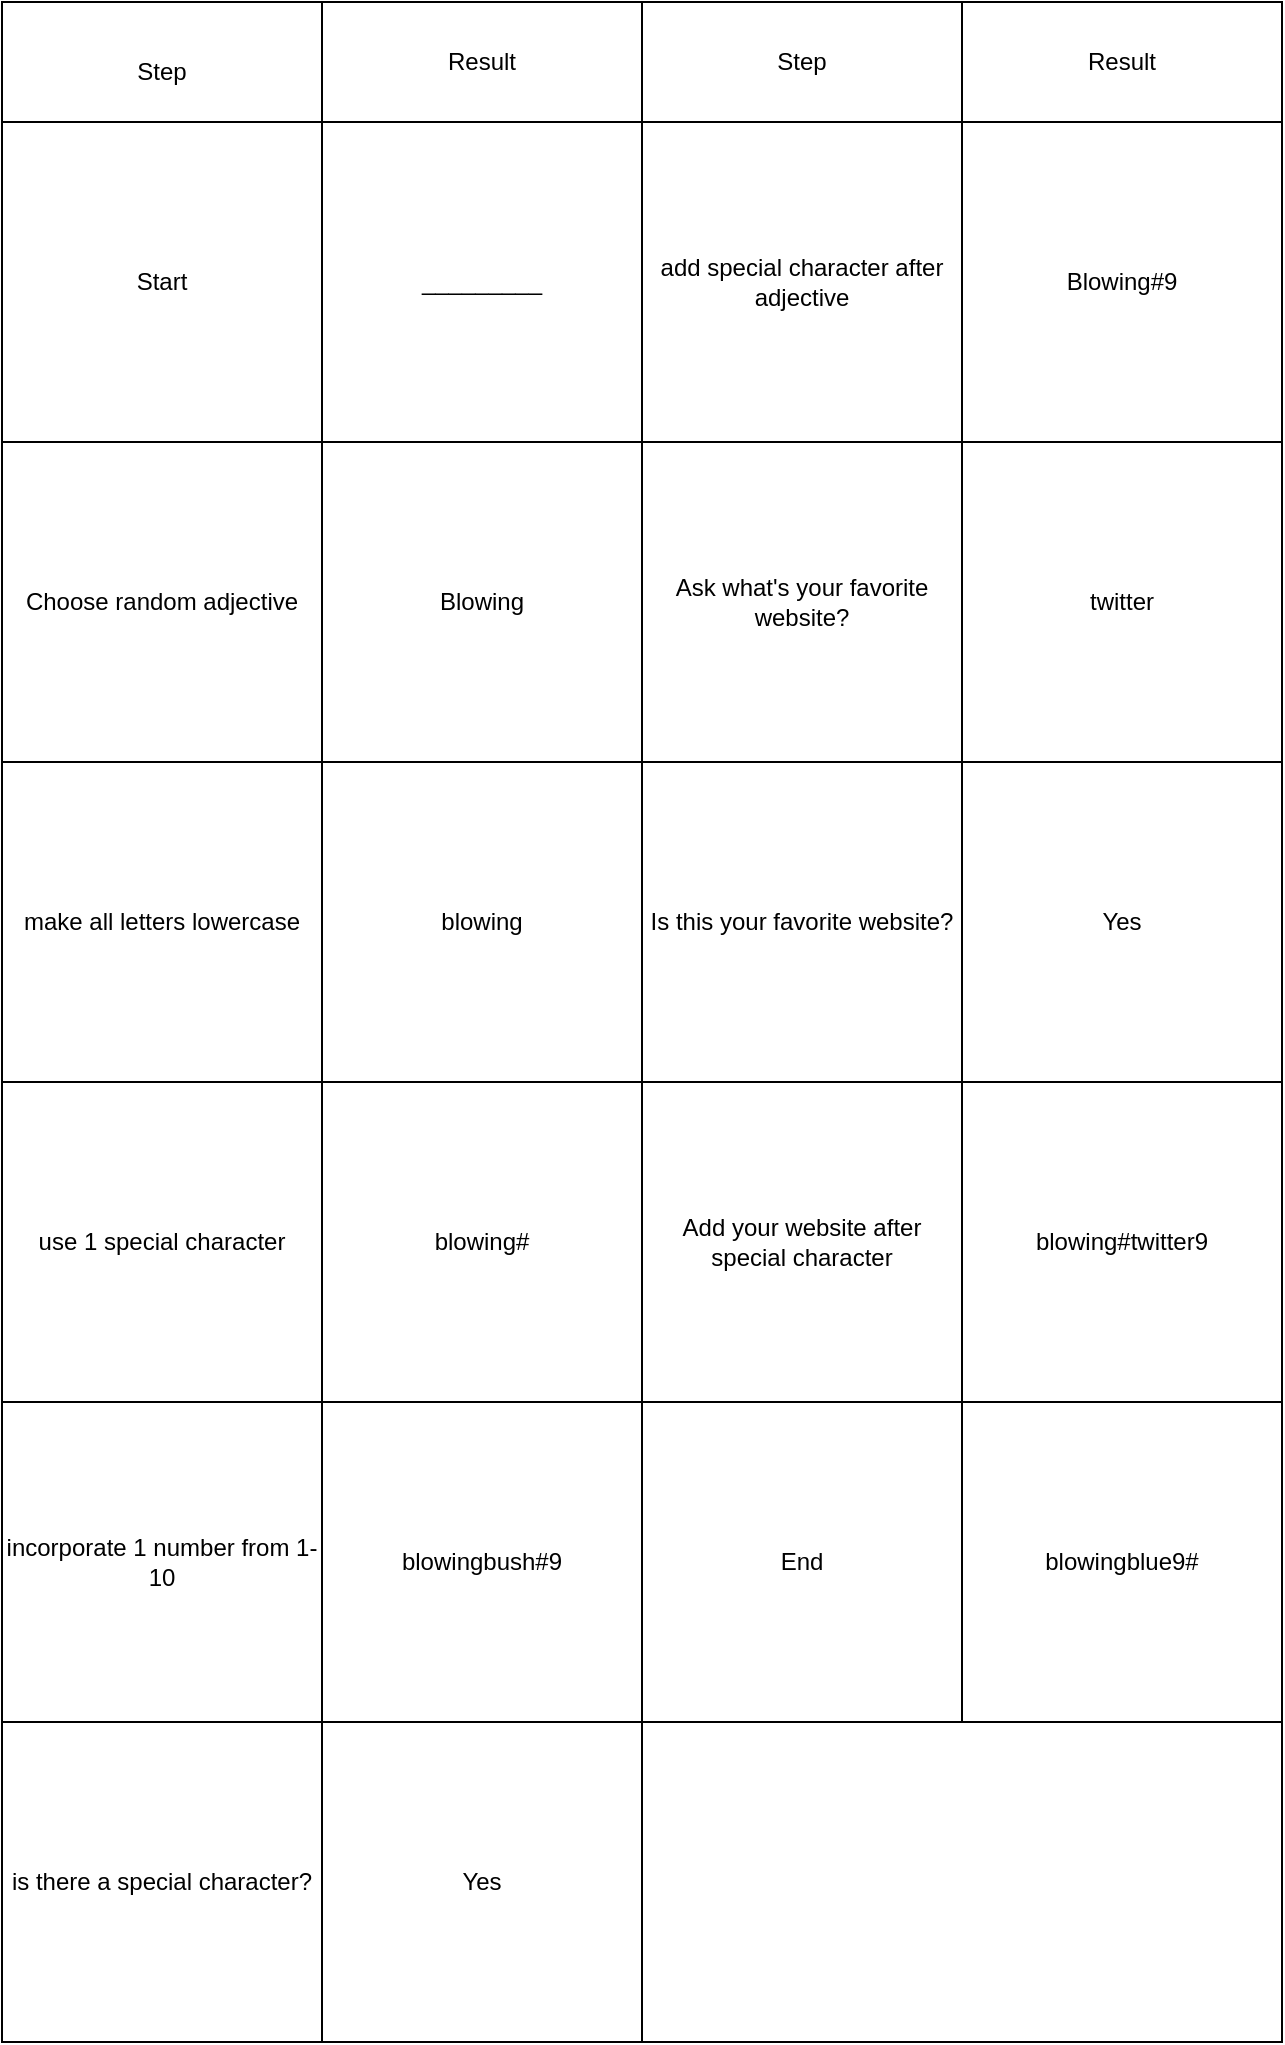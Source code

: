 <mxfile version="22.0.4" type="github">
  <diagram id="C5RBs43oDa-KdzZeNtuy" name="Page-1">
    <mxGraphModel dx="2049" dy="2252" grid="1" gridSize="10" guides="1" tooltips="1" connect="1" arrows="1" fold="1" page="1" pageScale="1" pageWidth="827" pageHeight="1169" math="0" shadow="0">
      <root>
        <mxCell id="WIyWlLk6GJQsqaUBKTNV-0" />
        <mxCell id="WIyWlLk6GJQsqaUBKTNV-1" parent="WIyWlLk6GJQsqaUBKTNV-0" />
        <mxCell id="dKsyPkoqbk5MUY7n4Gfu-7" value="" style="rounded=0;whiteSpace=wrap;html=1;" parent="WIyWlLk6GJQsqaUBKTNV-1" vertex="1">
          <mxGeometry y="-240" width="640" height="960" as="geometry" />
        </mxCell>
        <mxCell id="dKsyPkoqbk5MUY7n4Gfu-8" value="Start" style="whiteSpace=wrap;html=1;aspect=fixed;" parent="WIyWlLk6GJQsqaUBKTNV-1" vertex="1">
          <mxGeometry y="-240" width="160" height="160" as="geometry" />
        </mxCell>
        <mxCell id="dKsyPkoqbk5MUY7n4Gfu-9" value="Choose random adjective" style="whiteSpace=wrap;html=1;aspect=fixed;" parent="WIyWlLk6GJQsqaUBKTNV-1" vertex="1">
          <mxGeometry y="-80" width="160" height="160" as="geometry" />
        </mxCell>
        <mxCell id="dKsyPkoqbk5MUY7n4Gfu-10" value="_________" style="whiteSpace=wrap;html=1;aspect=fixed;" parent="WIyWlLk6GJQsqaUBKTNV-1" vertex="1">
          <mxGeometry x="160" y="-240" width="160" height="160" as="geometry" />
        </mxCell>
        <mxCell id="dKsyPkoqbk5MUY7n4Gfu-13" value="Blowing" style="whiteSpace=wrap;html=1;aspect=fixed;" parent="WIyWlLk6GJQsqaUBKTNV-1" vertex="1">
          <mxGeometry x="160" y="-80" width="160" height="160" as="geometry" />
        </mxCell>
        <mxCell id="dKsyPkoqbk5MUY7n4Gfu-14" value="is there a special character?" style="whiteSpace=wrap;html=1;aspect=fixed;" parent="WIyWlLk6GJQsqaUBKTNV-1" vertex="1">
          <mxGeometry y="560" width="160" height="160" as="geometry" />
        </mxCell>
        <mxCell id="dKsyPkoqbk5MUY7n4Gfu-15" value="Yes" style="whiteSpace=wrap;html=1;aspect=fixed;" parent="WIyWlLk6GJQsqaUBKTNV-1" vertex="1">
          <mxGeometry x="160" y="560" width="160" height="160" as="geometry" />
        </mxCell>
        <mxCell id="dKsyPkoqbk5MUY7n4Gfu-16" value="" style="whiteSpace=wrap;html=1;aspect=fixed;" parent="WIyWlLk6GJQsqaUBKTNV-1" vertex="1">
          <mxGeometry y="80" width="160" height="160" as="geometry" />
        </mxCell>
        <mxCell id="dKsyPkoqbk5MUY7n4Gfu-17" value="" style="whiteSpace=wrap;html=1;aspect=fixed;" parent="WIyWlLk6GJQsqaUBKTNV-1" vertex="1">
          <mxGeometry x="160" y="80" width="160" height="160" as="geometry" />
        </mxCell>
        <mxCell id="dKsyPkoqbk5MUY7n4Gfu-18" value="add special character after adjective" style="whiteSpace=wrap;html=1;aspect=fixed;" parent="WIyWlLk6GJQsqaUBKTNV-1" vertex="1">
          <mxGeometry x="320" y="-240" width="160" height="160" as="geometry" />
        </mxCell>
        <mxCell id="dKsyPkoqbk5MUY7n4Gfu-19" value="blowing#bush9" style="whiteSpace=wrap;html=1;aspect=fixed;" parent="WIyWlLk6GJQsqaUBKTNV-1" vertex="1">
          <mxGeometry x="480" y="-240" width="160" height="160" as="geometry" />
        </mxCell>
        <mxCell id="dKsyPkoqbk5MUY7n4Gfu-20" value="Ask what&#39;s your favorite website?" style="whiteSpace=wrap;html=1;aspect=fixed;" parent="WIyWlLk6GJQsqaUBKTNV-1" vertex="1">
          <mxGeometry x="320" y="-80" width="160" height="160" as="geometry" />
        </mxCell>
        <mxCell id="dKsyPkoqbk5MUY7n4Gfu-21" value="" style="whiteSpace=wrap;html=1;aspect=fixed;" parent="WIyWlLk6GJQsqaUBKTNV-1" vertex="1">
          <mxGeometry x="160" y="240" width="160" height="160" as="geometry" />
        </mxCell>
        <mxCell id="dKsyPkoqbk5MUY7n4Gfu-22" value="" style="whiteSpace=wrap;html=1;aspect=fixed;" parent="WIyWlLk6GJQsqaUBKTNV-1" vertex="1">
          <mxGeometry y="240" width="160" height="160" as="geometry" />
        </mxCell>
        <mxCell id="dKsyPkoqbk5MUY7n4Gfu-23" value="twitter" style="whiteSpace=wrap;html=1;aspect=fixed;" parent="WIyWlLk6GJQsqaUBKTNV-1" vertex="1">
          <mxGeometry x="480" y="-80" width="160" height="160" as="geometry" />
        </mxCell>
        <mxCell id="dKsyPkoqbk5MUY7n4Gfu-24" value="make all letters lowercase" style="whiteSpace=wrap;html=1;aspect=fixed;" parent="WIyWlLk6GJQsqaUBKTNV-1" vertex="1">
          <mxGeometry y="80" width="160" height="160" as="geometry" />
        </mxCell>
        <mxCell id="dKsyPkoqbk5MUY7n4Gfu-25" value="blowing" style="whiteSpace=wrap;html=1;aspect=fixed;" parent="WIyWlLk6GJQsqaUBKTNV-1" vertex="1">
          <mxGeometry x="160" y="80" width="160" height="160" as="geometry" />
        </mxCell>
        <mxCell id="dKsyPkoqbk5MUY7n4Gfu-26" value="Add your website after special character" style="whiteSpace=wrap;html=1;aspect=fixed;" parent="WIyWlLk6GJQsqaUBKTNV-1" vertex="1">
          <mxGeometry x="320" y="240" width="160" height="160" as="geometry" />
        </mxCell>
        <mxCell id="dKsyPkoqbk5MUY7n4Gfu-27" value="blowing#twitter9" style="whiteSpace=wrap;html=1;aspect=fixed;" parent="WIyWlLk6GJQsqaUBKTNV-1" vertex="1">
          <mxGeometry x="480" y="240" width="160" height="160" as="geometry" />
        </mxCell>
        <mxCell id="dKsyPkoqbk5MUY7n4Gfu-28" value="use 1 special character" style="whiteSpace=wrap;html=1;aspect=fixed;" parent="WIyWlLk6GJQsqaUBKTNV-1" vertex="1">
          <mxGeometry y="240" width="160" height="160" as="geometry" />
        </mxCell>
        <mxCell id="dKsyPkoqbk5MUY7n4Gfu-29" value="blowing#" style="whiteSpace=wrap;html=1;aspect=fixed;" parent="WIyWlLk6GJQsqaUBKTNV-1" vertex="1">
          <mxGeometry x="160" y="240" width="160" height="160" as="geometry" />
        </mxCell>
        <mxCell id="dKsyPkoqbk5MUY7n4Gfu-30" value="End" style="whiteSpace=wrap;html=1;aspect=fixed;" parent="WIyWlLk6GJQsqaUBKTNV-1" vertex="1">
          <mxGeometry x="320" y="400" width="160" height="160" as="geometry" />
        </mxCell>
        <mxCell id="dKsyPkoqbk5MUY7n4Gfu-31" value="blowingblue9#" style="whiteSpace=wrap;html=1;aspect=fixed;" parent="WIyWlLk6GJQsqaUBKTNV-1" vertex="1">
          <mxGeometry x="480" y="400" width="160" height="160" as="geometry" />
        </mxCell>
        <mxCell id="dKsyPkoqbk5MUY7n4Gfu-32" value="" style="rounded=0;whiteSpace=wrap;html=1;" parent="WIyWlLk6GJQsqaUBKTNV-1" vertex="1">
          <mxGeometry y="-300" width="640" height="60" as="geometry" />
        </mxCell>
        <mxCell id="dKsyPkoqbk5MUY7n4Gfu-33" value="" style="endArrow=none;html=1;rounded=0;entryX=0.25;entryY=0;entryDx=0;entryDy=0;exitX=0;exitY=0;exitDx=0;exitDy=0;" parent="WIyWlLk6GJQsqaUBKTNV-1" source="dKsyPkoqbk5MUY7n4Gfu-10" target="dKsyPkoqbk5MUY7n4Gfu-32" edge="1">
          <mxGeometry width="50" height="50" relative="1" as="geometry">
            <mxPoint x="390" y="-100" as="sourcePoint" />
            <mxPoint x="440" y="-150" as="targetPoint" />
          </mxGeometry>
        </mxCell>
        <mxCell id="dKsyPkoqbk5MUY7n4Gfu-34" value="" style="endArrow=none;html=1;rounded=0;entryX=0.5;entryY=0;entryDx=0;entryDy=0;" parent="WIyWlLk6GJQsqaUBKTNV-1" target="dKsyPkoqbk5MUY7n4Gfu-32" edge="1">
          <mxGeometry width="50" height="50" relative="1" as="geometry">
            <mxPoint x="320" y="-240" as="sourcePoint" />
            <mxPoint x="440" y="-150" as="targetPoint" />
          </mxGeometry>
        </mxCell>
        <mxCell id="dKsyPkoqbk5MUY7n4Gfu-35" value="" style="endArrow=none;html=1;rounded=0;entryX=0.75;entryY=0;entryDx=0;entryDy=0;exitX=1;exitY=0;exitDx=0;exitDy=0;" parent="WIyWlLk6GJQsqaUBKTNV-1" target="dKsyPkoqbk5MUY7n4Gfu-32" edge="1">
          <mxGeometry width="50" height="50" relative="1" as="geometry">
            <mxPoint x="480" y="-240" as="sourcePoint" />
            <mxPoint x="440" y="-150" as="targetPoint" />
          </mxGeometry>
        </mxCell>
        <mxCell id="dKsyPkoqbk5MUY7n4Gfu-36" value="Step" style="text;html=1;strokeColor=none;fillColor=none;align=center;verticalAlign=middle;whiteSpace=wrap;rounded=0;" parent="WIyWlLk6GJQsqaUBKTNV-1" vertex="1">
          <mxGeometry x="50" y="-280" width="60" height="30" as="geometry" />
        </mxCell>
        <mxCell id="dKsyPkoqbk5MUY7n4Gfu-37" value="Result" style="text;html=1;strokeColor=none;fillColor=none;align=center;verticalAlign=middle;whiteSpace=wrap;rounded=0;" parent="WIyWlLk6GJQsqaUBKTNV-1" vertex="1">
          <mxGeometry x="210" y="-285" width="60" height="30" as="geometry" />
        </mxCell>
        <mxCell id="dKsyPkoqbk5MUY7n4Gfu-38" value="Step" style="text;html=1;strokeColor=none;fillColor=none;align=center;verticalAlign=middle;whiteSpace=wrap;rounded=0;" parent="WIyWlLk6GJQsqaUBKTNV-1" vertex="1">
          <mxGeometry x="370" y="-285" width="60" height="30" as="geometry" />
        </mxCell>
        <mxCell id="dKsyPkoqbk5MUY7n4Gfu-39" value="Result" style="text;html=1;strokeColor=none;fillColor=none;align=center;verticalAlign=middle;whiteSpace=wrap;rounded=0;" parent="WIyWlLk6GJQsqaUBKTNV-1" vertex="1">
          <mxGeometry x="530" y="-285" width="60" height="30" as="geometry" />
        </mxCell>
        <mxCell id="vx8kg3kj5vwW9PBZ5JVK-1" value="incorporate 1 number from 1-10" style="whiteSpace=wrap;html=1;aspect=fixed;" vertex="1" parent="WIyWlLk6GJQsqaUBKTNV-1">
          <mxGeometry y="400" width="160" height="160" as="geometry" />
        </mxCell>
        <mxCell id="vx8kg3kj5vwW9PBZ5JVK-2" value="blowingbush#9" style="whiteSpace=wrap;html=1;aspect=fixed;" vertex="1" parent="WIyWlLk6GJQsqaUBKTNV-1">
          <mxGeometry x="160" y="400" width="160" height="160" as="geometry" />
        </mxCell>
        <mxCell id="vx8kg3kj5vwW9PBZ5JVK-3" value="Blowing#9" style="whiteSpace=wrap;html=1;aspect=fixed;" vertex="1" parent="WIyWlLk6GJQsqaUBKTNV-1">
          <mxGeometry x="480" y="-240" width="160" height="160" as="geometry" />
        </mxCell>
        <mxCell id="vx8kg3kj5vwW9PBZ5JVK-4" value="Is this your favorite website?" style="whiteSpace=wrap;html=1;aspect=fixed;" vertex="1" parent="WIyWlLk6GJQsqaUBKTNV-1">
          <mxGeometry x="320" y="80" width="160" height="160" as="geometry" />
        </mxCell>
        <mxCell id="vx8kg3kj5vwW9PBZ5JVK-5" value="Yes" style="whiteSpace=wrap;html=1;aspect=fixed;" vertex="1" parent="WIyWlLk6GJQsqaUBKTNV-1">
          <mxGeometry x="480" y="80" width="160" height="160" as="geometry" />
        </mxCell>
      </root>
    </mxGraphModel>
  </diagram>
</mxfile>
